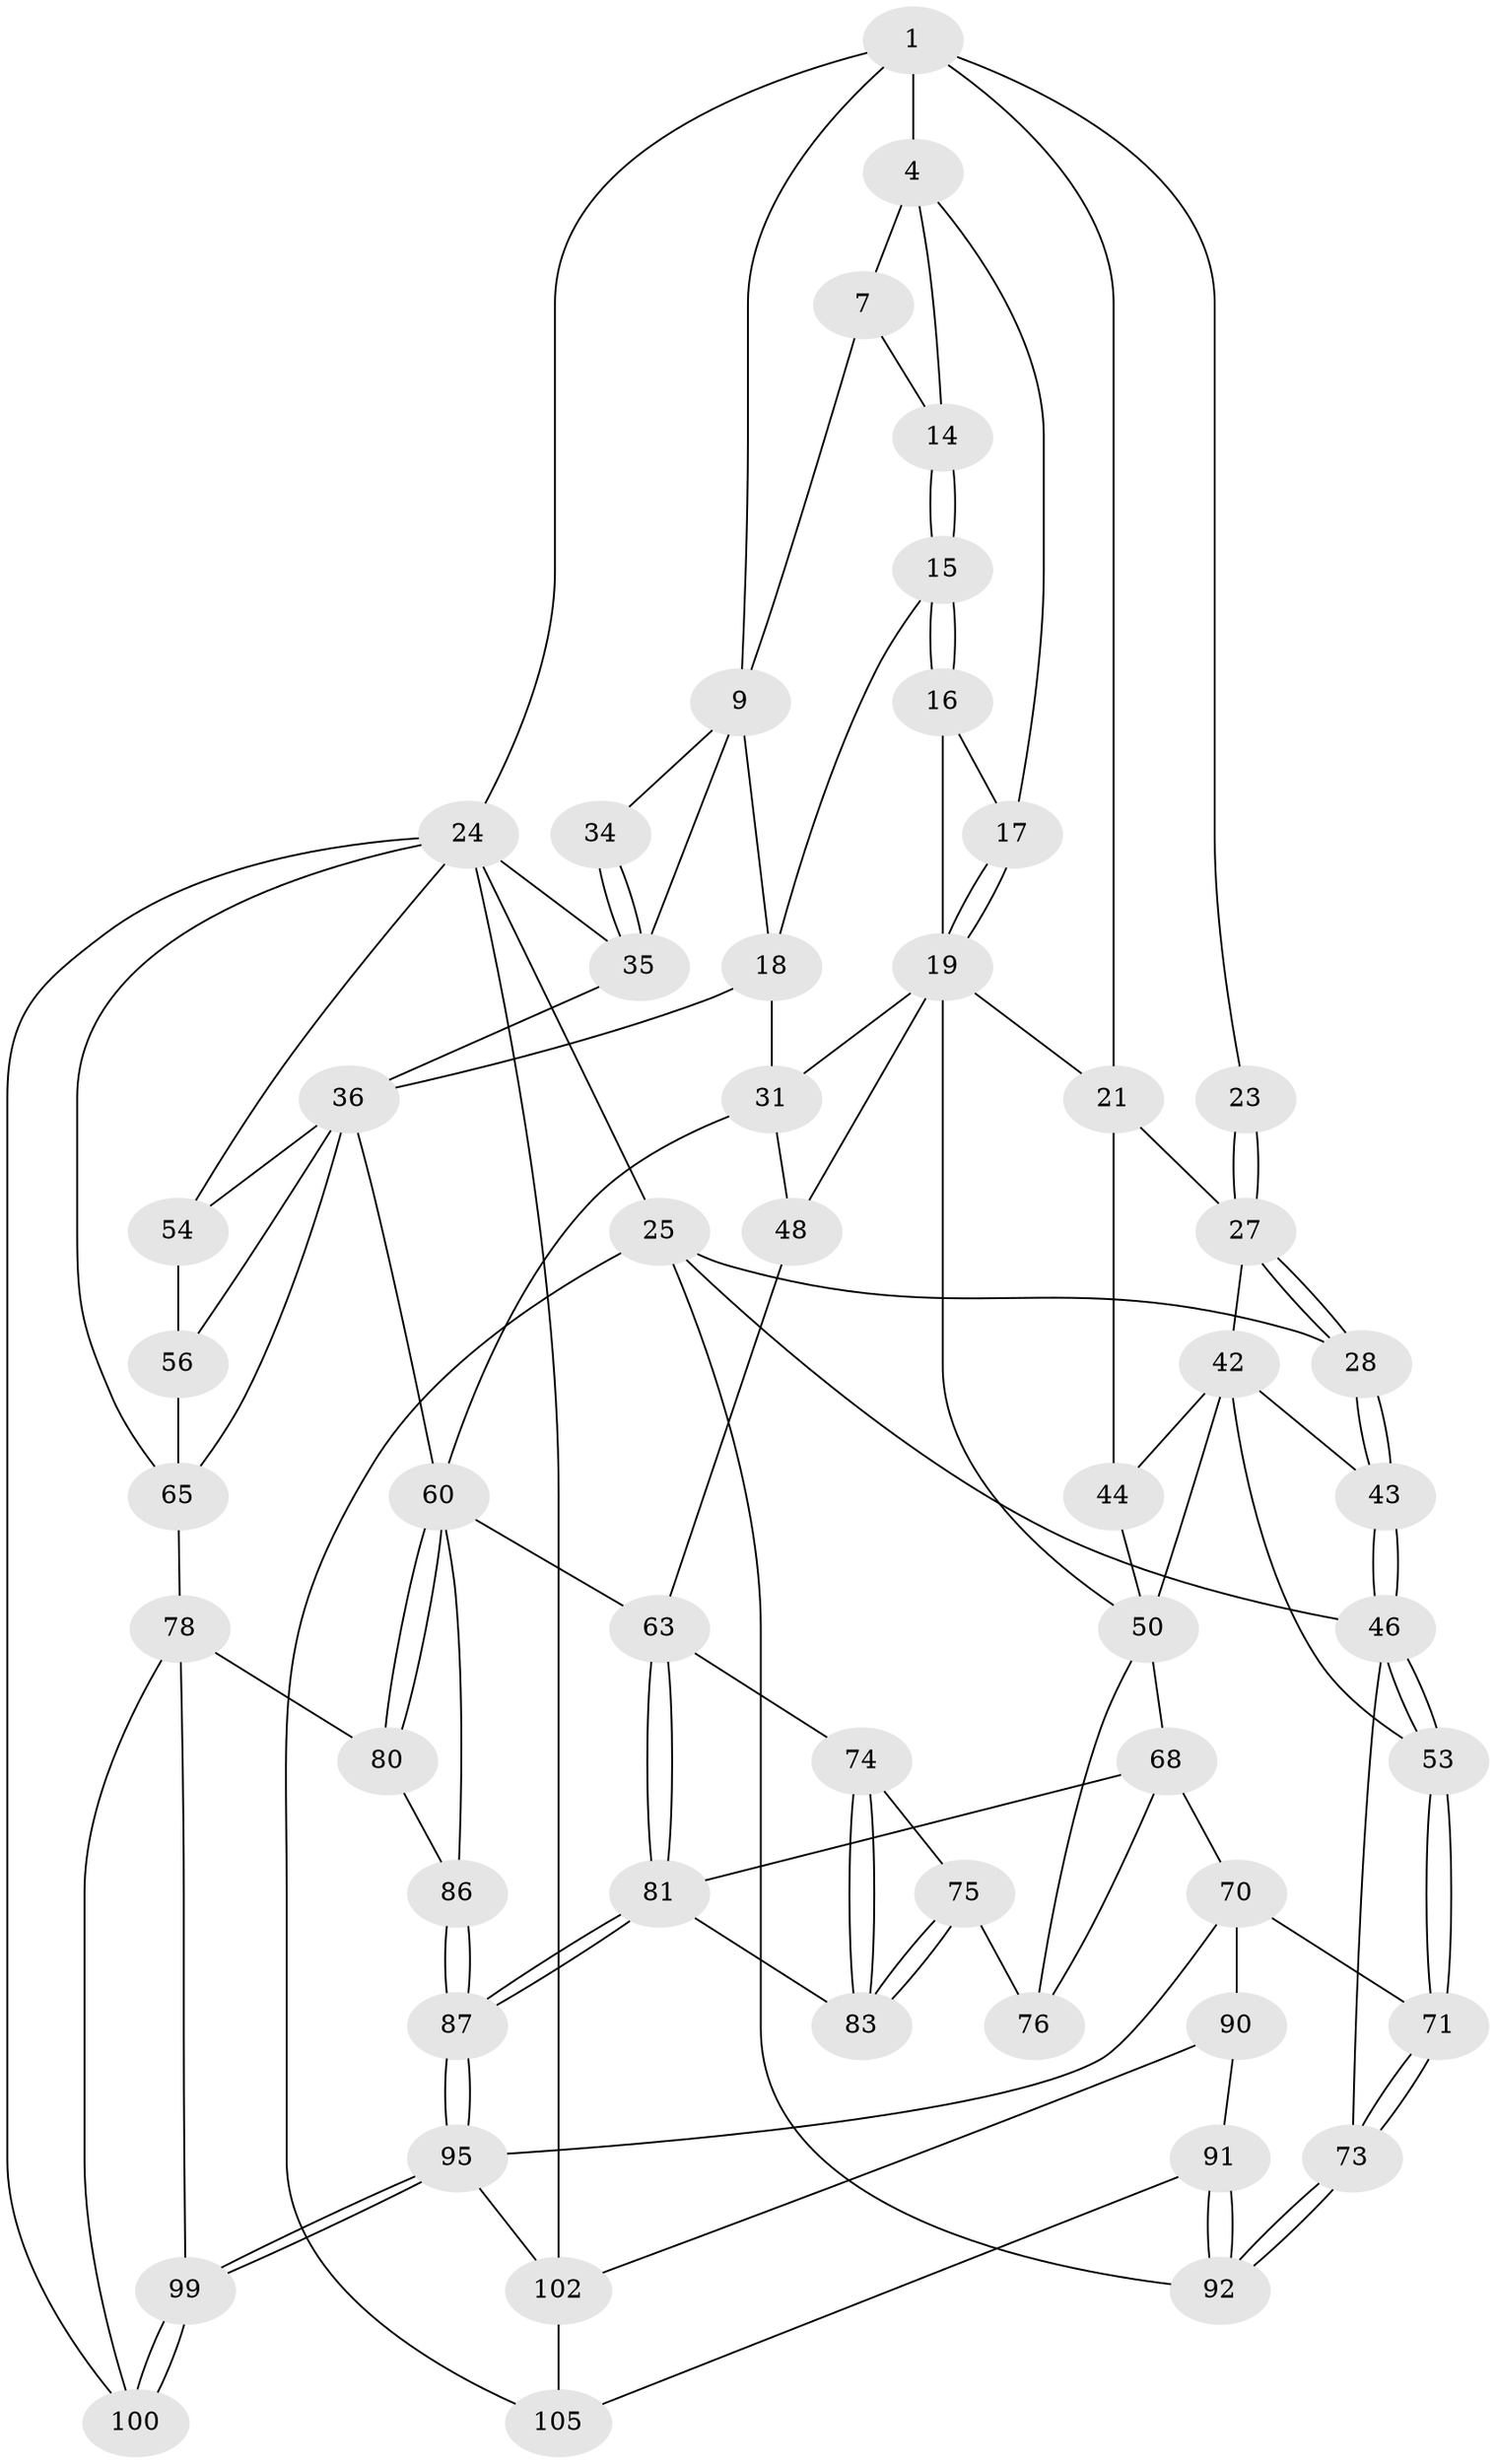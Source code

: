 // original degree distribution, {4: 0.20754716981132076, 5: 0.5566037735849056, 6: 0.20754716981132076, 3: 0.02830188679245283}
// Generated by graph-tools (version 1.1) at 2025/21/03/04/25 18:21:24]
// undirected, 53 vertices, 119 edges
graph export_dot {
graph [start="1"]
  node [color=gray90,style=filled];
  1 [pos="+0.7571048872208409+0",super="+2+8"];
  4 [pos="+0.5367688043732077+0.04007596446803022",super="+5"];
  7 [pos="+0.7496550792111573+0",super="+12"];
  9 [pos="+0.9645383337445866+0.02806047207722059",super="+10+38"];
  14 [pos="+0.6677089941405786+0.09961731807537823"];
  15 [pos="+0.6680575696889534+0.1266740846355132"];
  16 [pos="+0.6245337404425663+0.16176827913534925"];
  17 [pos="+0.5712050119771732+0.12443019848091778"];
  18 [pos="+0.7090237191409619+0.1602099670807306",super="+30"];
  19 [pos="+0.49380991829471627+0.2366949924970189",super="+20+33"];
  21 [pos="+0.40115066837923+0.2015621274352448",super="+22"];
  23 [pos="+0.22515497416697514+0"];
  24 [pos="+1+0",super="+39+84"];
  25 [pos="+0+0",super="+26+94"];
  27 [pos="+0.10551586864669993+0.15790576931738104",super="+29"];
  28 [pos="+0.06860813732462719+0.21718433114199898"];
  31 [pos="+0.6968577418798736+0.3125384616283666",super="+32"];
  34 [pos="+0.8397268595553486+0.20180315304858285"];
  35 [pos="+0.8283064173124632+0.2546907845291179",super="+41"];
  36 [pos="+0.775923090689933+0.30073414414029814",super="+55+37"];
  42 [pos="+0.1569902646663728+0.2896601808990247",super="+45"];
  43 [pos="+0.06706208813970942+0.22191410437214595"];
  44 [pos="+0.32194105801132405+0.3062606585635076"];
  46 [pos="+0+0.2675748106595383",super="+47"];
  48 [pos="+0.5354668245538604+0.45490272547165717"];
  50 [pos="+0.4259801872214939+0.45873906543895965",super="+72+51"];
  53 [pos="+0.13130005457360397+0.42494177539965083"];
  54 [pos="+0.9444442649552564+0.38629150999613654"];
  56 [pos="+0.8621702142133616+0.40245624822437687",super="+58"];
  60 [pos="+0.7489613091342004+0.5518674352085059",super="+61"];
  63 [pos="+0.6061002719493929+0.5235566579513897",super="+64"];
  65 [pos="+0.8808447387704534+0.5064817533995974",super="+66"];
  68 [pos="+0.26378336680843595+0.5694736377846593",super="+69"];
  70 [pos="+0.16661881207633922+0.6187811103154421",super="+89"];
  71 [pos="+0.07444883115447166+0.5348933266350786"];
  73 [pos="+0+0.5921805393723868"];
  74 [pos="+0.4996307233204219+0.595987469006757"];
  75 [pos="+0.4287503104929072+0.5966361840007243"];
  76 [pos="+0.4123527578305394+0.5943236211860393"];
  78 [pos="+1+0.7437196290333283",super="+79"];
  80 [pos="+0.836228555484103+0.6716943962526163"];
  81 [pos="+0.5575877035032973+0.7020736677767908",super="+82"];
  83 [pos="+0.5357012246603724+0.6715029635070555"];
  86 [pos="+0.6424003724906399+0.760403053108729"];
  87 [pos="+0.624579606443499+0.7834798048741708"];
  90 [pos="+0.11239458045363365+0.7808823351330094",super="+98"];
  91 [pos="+0.03355636713136737+0.826945546143057"];
  92 [pos="+0+0.8656786907908389"];
  95 [pos="+0.6250506285775063+0.7903227712980755",super="+96"];
  99 [pos="+0.7019991081560931+0.8573755809089157"];
  100 [pos="+0.7325670403469394+0.9519554553083502"];
  102 [pos="+0.5967638590874934+1",super="+103"];
  105 [pos="+0.2935604163909744+1",super="+106"];
  1 -- 4;
  1 -- 23;
  1 -- 21;
  1 -- 24;
  1 -- 9;
  4 -- 17;
  4 -- 14;
  4 -- 7 [weight=2];
  7 -- 9;
  7 -- 14;
  9 -- 34 [weight=2];
  9 -- 18;
  9 -- 35;
  14 -- 15;
  14 -- 15;
  15 -- 16;
  15 -- 16;
  15 -- 18;
  16 -- 17;
  16 -- 19;
  17 -- 19;
  17 -- 19;
  18 -- 36;
  18 -- 31;
  19 -- 48;
  19 -- 50;
  19 -- 21;
  19 -- 31;
  21 -- 44;
  21 -- 27;
  23 -- 27;
  23 -- 27;
  24 -- 25 [weight=2];
  24 -- 54;
  24 -- 100;
  24 -- 102;
  24 -- 35;
  24 -- 65 [weight=2];
  25 -- 46;
  25 -- 28;
  25 -- 92;
  25 -- 105;
  27 -- 28;
  27 -- 28;
  27 -- 42;
  28 -- 43;
  28 -- 43;
  31 -- 48;
  31 -- 60;
  34 -- 35;
  34 -- 35;
  35 -- 36;
  36 -- 56 [weight=2];
  36 -- 54;
  36 -- 65;
  36 -- 60;
  42 -- 43;
  42 -- 44;
  42 -- 53;
  42 -- 50;
  43 -- 46;
  43 -- 46;
  44 -- 50;
  46 -- 53;
  46 -- 53;
  46 -- 73;
  48 -- 63;
  50 -- 68 [weight=2];
  50 -- 76;
  53 -- 71;
  53 -- 71;
  54 -- 56;
  56 -- 65;
  60 -- 80;
  60 -- 80;
  60 -- 63;
  60 -- 86;
  63 -- 81;
  63 -- 81;
  63 -- 74;
  65 -- 78;
  68 -- 81;
  68 -- 70 [weight=2];
  68 -- 76;
  70 -- 71;
  70 -- 90 [weight=2];
  70 -- 95;
  71 -- 73;
  71 -- 73;
  73 -- 92;
  73 -- 92;
  74 -- 75;
  74 -- 83;
  74 -- 83;
  75 -- 76;
  75 -- 83;
  75 -- 83;
  78 -- 100;
  78 -- 80;
  78 -- 99;
  80 -- 86;
  81 -- 87;
  81 -- 87;
  81 -- 83;
  86 -- 87;
  86 -- 87;
  87 -- 95;
  87 -- 95;
  90 -- 91;
  90 -- 102;
  91 -- 92;
  91 -- 92;
  91 -- 105;
  95 -- 99;
  95 -- 99;
  95 -- 102;
  99 -- 100;
  99 -- 100;
  102 -- 105 [weight=2];
}
